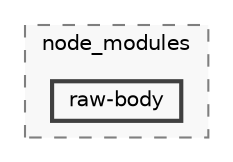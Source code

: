 digraph "backend/node_modules/raw-body"
{
 // LATEX_PDF_SIZE
  bgcolor="transparent";
  edge [fontname=Helvetica,fontsize=10,labelfontname=Helvetica,labelfontsize=10];
  node [fontname=Helvetica,fontsize=10,shape=box,height=0.2,width=0.4];
  compound=true
  subgraph clusterdir_86dbea9de526ba50b112ba867d8b4b1f {
    graph [ bgcolor="#f8f8f8", pencolor="grey50", label="node_modules", fontname=Helvetica,fontsize=10 style="filled,dashed", URL="dir_86dbea9de526ba50b112ba867d8b4b1f.html",tooltip=""]
  dir_279a5dff62c065d6eae3c3602bfc64b8 [label="raw-body", fillcolor="#f8f8f8", color="grey25", style="filled,bold", URL="dir_279a5dff62c065d6eae3c3602bfc64b8.html",tooltip=""];
  }
}
